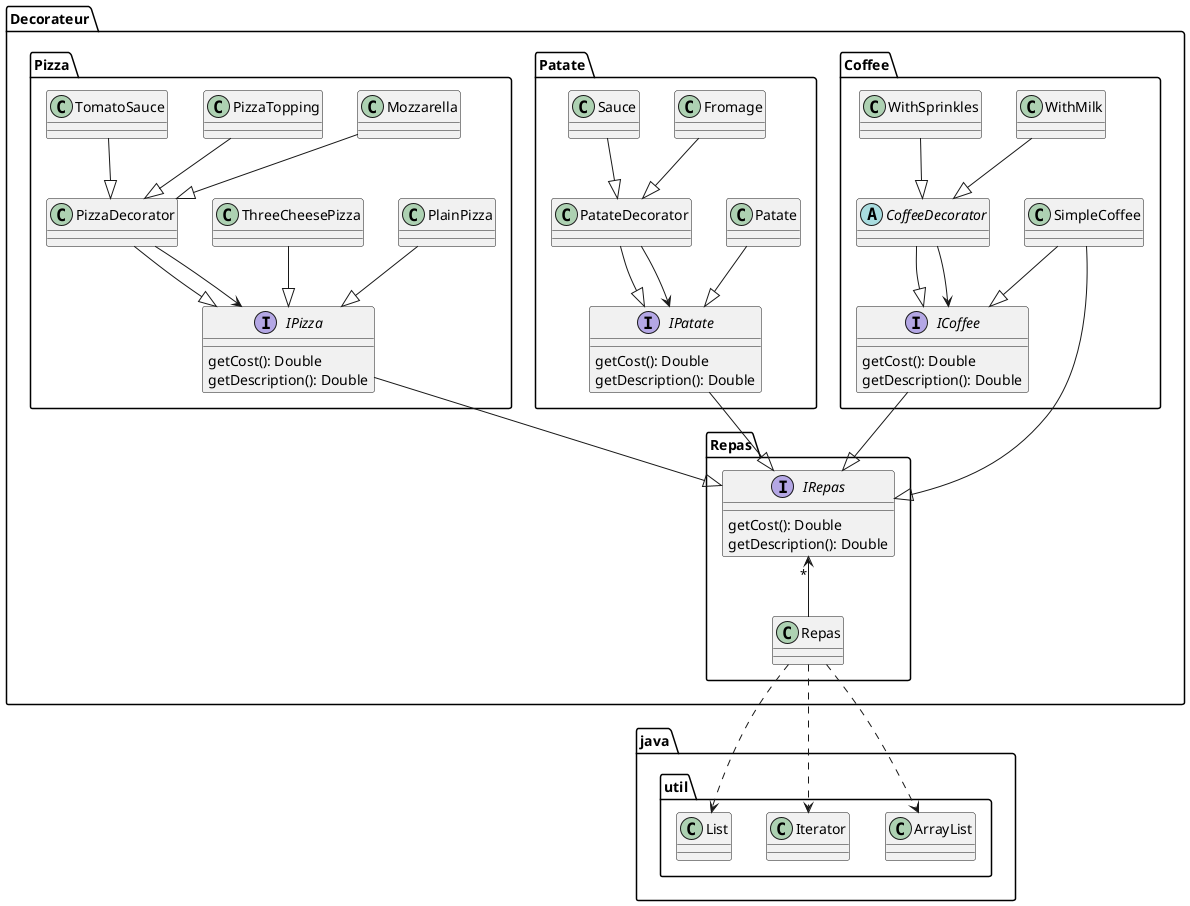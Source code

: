 @startuml Diagramme de classe
abstract class Decorateur.Coffee.CoffeeDecorator
class Decorateur.Coffee.SimpleCoffee
class Decorateur.Coffee.WithMilk
class Decorateur.Coffee.WithSprinkles
class Decorateur.Patate.Fromage
class Decorateur.Patate.Patate
class Decorateur.Patate.PatateDecorator
class Decorateur.Patate.Sauce
class Decorateur.Pizza.Mozzarella
class Decorateur.Pizza.PizzaDecorator
class Decorateur.Pizza.PizzaTopping
class Decorateur.Pizza.PlainPizza
class Decorateur.Pizza.ThreeCheesePizza
class Decorateur.Pizza.TomatoSauce
class Decorateur.Repas.Repas
class java.util.ArrayList
class java.util.Iterator
class java.util.List
interface Decorateur.Coffee.ICoffee{
    getCost(): Double
    getDescription(): Double
}
interface Decorateur.Patate.IPatate{
    getCost(): Double
    getDescription(): Double
}
interface Decorateur.Pizza.IPizza{
    getCost(): Double
    getDescription(): Double
}
interface Decorateur.Repas.IRepas{
    getCost(): Double
    getDescription(): Double
}
Decorateur.Coffee.CoffeeDecorator --|> Decorateur.Coffee.ICoffee
Decorateur.Coffee.SimpleCoffee --|> Decorateur.Coffee.ICoffee
Decorateur.Coffee.SimpleCoffee --|> Decorateur.Repas.IRepas
Decorateur.Coffee.WithMilk --|> Decorateur.Coffee.CoffeeDecorator
Decorateur.Coffee.WithSprinkles --|> Decorateur.Coffee.CoffeeDecorator
Decorateur.Patate.Fromage --|> Decorateur.Patate.PatateDecorator
Decorateur.Patate.Patate --|> Decorateur.Patate.IPatate
Decorateur.Patate.PatateDecorator --|> Decorateur.Patate.IPatate
Decorateur.Patate.Sauce --|> Decorateur.Patate.PatateDecorator
Decorateur.Pizza.Mozzarella --|> Decorateur.Pizza.PizzaDecorator
Decorateur.Pizza.PizzaDecorator --|> Decorateur.Pizza.IPizza
Decorateur.Pizza.PizzaTopping --|> Decorateur.Pizza.PizzaDecorator
Decorateur.Pizza.PlainPizza --|> Decorateur.Pizza.IPizza
Decorateur.Pizza.ThreeCheesePizza --|> Decorateur.Pizza.IPizza
Decorateur.Pizza.TomatoSauce --|> Decorateur.Pizza.PizzaDecorator
Decorateur.Repas.Repas ..> java.util.ArrayList
Decorateur.Repas.Repas ..> java.util.Iterator
Decorateur.Repas.Repas ..> java.util.List
Decorateur.Coffee.ICoffee --|> Decorateur.Repas.IRepas
Decorateur.Patate.IPatate --|> Decorateur.Repas.IRepas
Decorateur.Pizza.IPizza --|> Decorateur.Repas.IRepas

Decorateur.Repas.Repas -u-> "*" Decorateur.Repas.IRepas
Decorateur.Coffee.CoffeeDecorator --> Decorateur.Coffee.ICoffee
Decorateur.Patate.PatateDecorator --> Decorateur.Patate.IPatate
Decorateur.Pizza.PizzaDecorator --> Decorateur.Pizza.IPizza

@enduml